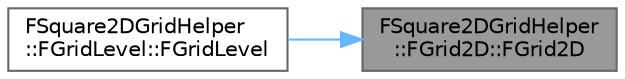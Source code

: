 digraph "FSquare2DGridHelper::FGrid2D::FGrid2D"
{
 // INTERACTIVE_SVG=YES
 // LATEX_PDF_SIZE
  bgcolor="transparent";
  edge [fontname=Helvetica,fontsize=10,labelfontname=Helvetica,labelfontsize=10];
  node [fontname=Helvetica,fontsize=10,shape=box,height=0.2,width=0.4];
  rankdir="RL";
  Node1 [id="Node000001",label="FSquare2DGridHelper\l::FGrid2D::FGrid2D",height=0.2,width=0.4,color="gray40", fillcolor="grey60", style="filled", fontcolor="black",tooltip=" "];
  Node1 -> Node2 [id="edge1_Node000001_Node000002",dir="back",color="steelblue1",style="solid",tooltip=" "];
  Node2 [id="Node000002",label="FSquare2DGridHelper\l::FGridLevel::FGridLevel",height=0.2,width=0.4,color="grey40", fillcolor="white", style="filled",URL="$d1/de8/structFSquare2DGridHelper_1_1FGridLevel.html#a9949132575c9eeaf8b58a60b9d575deb",tooltip=" "];
}

